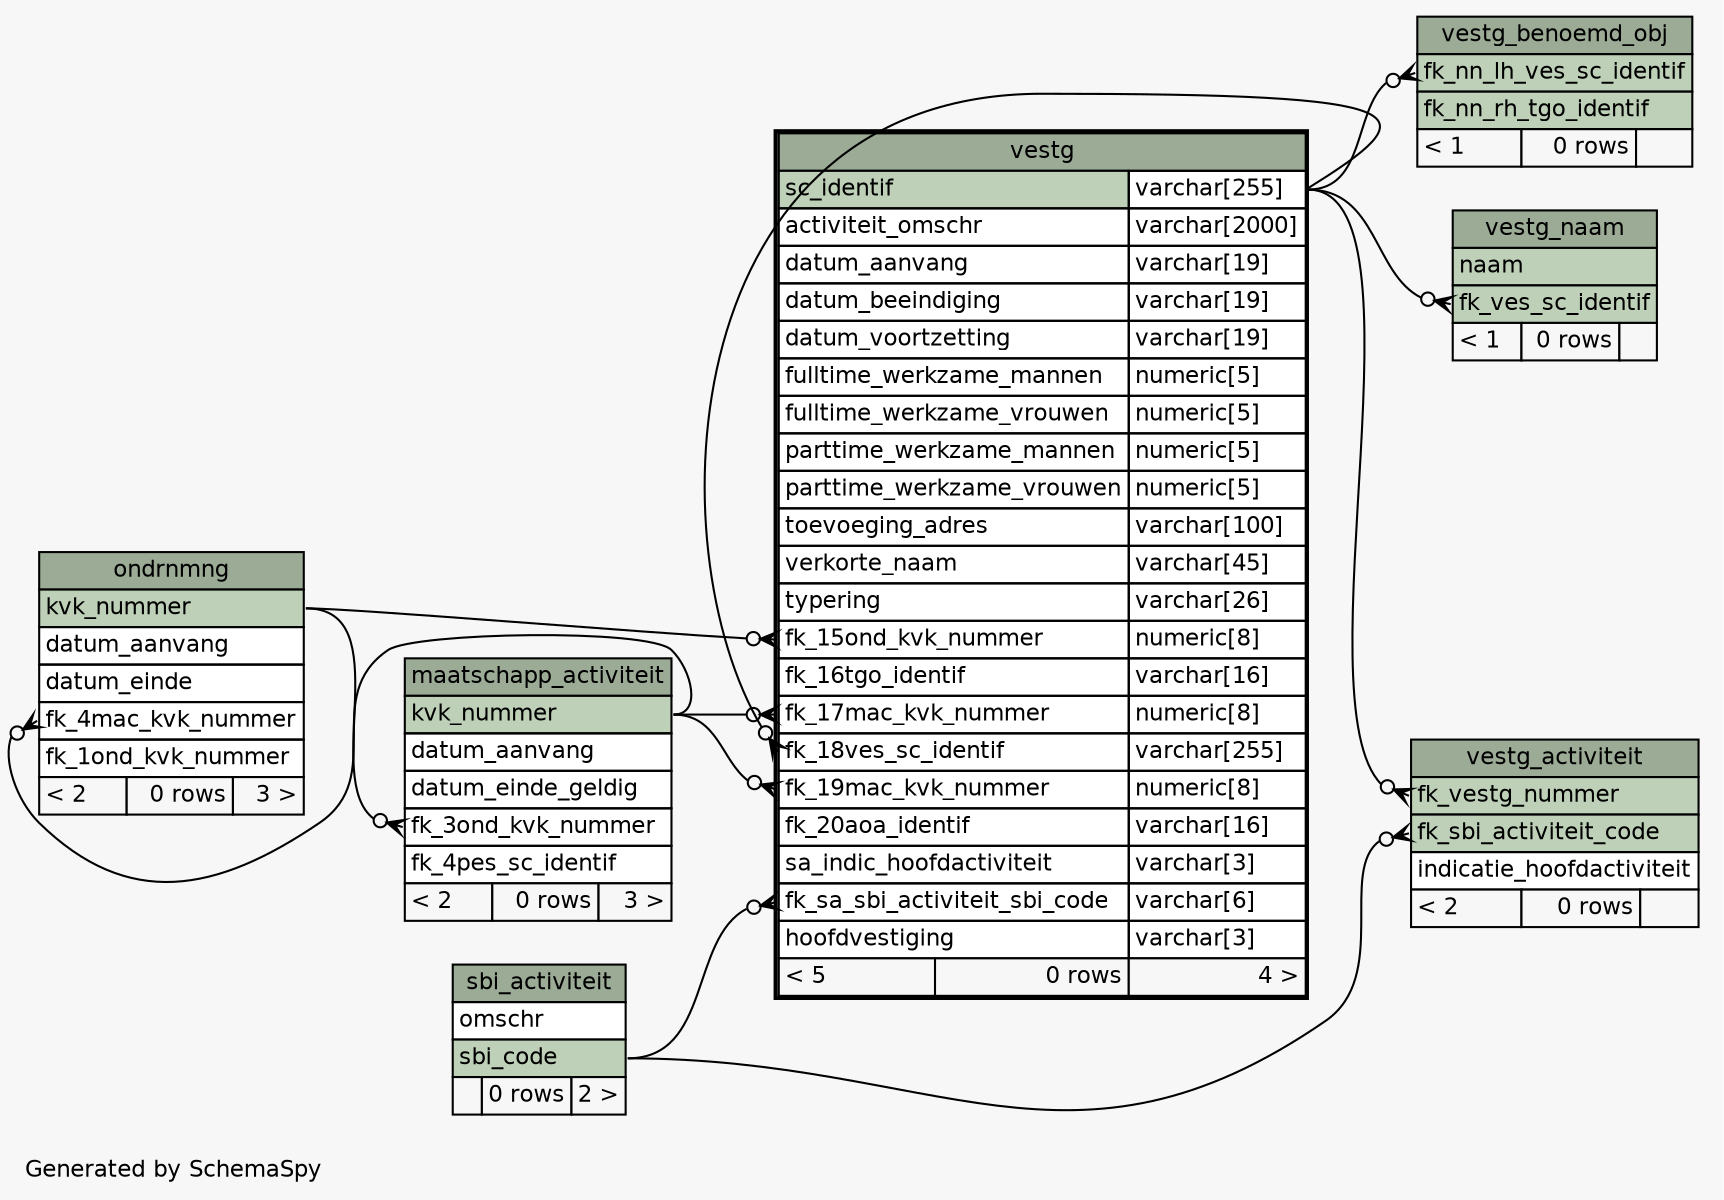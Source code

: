 // dot 2.43.0 on Linux 5.8.0-44-generic
// SchemaSpy rev Unknown
digraph "oneDegreeRelationshipsDiagram" {
  graph [
    rankdir="RL"
    bgcolor="#f7f7f7"
    label="\nGenerated by SchemaSpy"
    labeljust="l"
    nodesep="0.18"
    ranksep="0.46"
    fontname="Helvetica"
    fontsize="11"
  ];
  node [
    fontname="Helvetica"
    fontsize="11"
    shape="plaintext"
  ];
  edge [
    arrowsize="0.8"
  ];
  "maatschapp_activiteit":"fk_3ond_kvk_nummer":w -> "ondrnmng":"kvk_nummer":e [arrowhead=none dir=back arrowtail=crowodot];
  "ondrnmng":"fk_4mac_kvk_nummer":w -> "maatschapp_activiteit":"kvk_nummer":e [arrowhead=none dir=back arrowtail=crowodot];
  "vestg":"fk_15ond_kvk_nummer":w -> "ondrnmng":"kvk_nummer":e [arrowhead=none dir=back arrowtail=crowodot];
  "vestg":"fk_17mac_kvk_nummer":w -> "maatschapp_activiteit":"kvk_nummer":e [arrowhead=none dir=back arrowtail=crowodot];
  "vestg":"fk_18ves_sc_identif":w -> "vestg":"sc_identif.type":e [arrowhead=none dir=back arrowtail=crowodot];
  "vestg":"fk_19mac_kvk_nummer":w -> "maatschapp_activiteit":"kvk_nummer":e [arrowhead=none dir=back arrowtail=crowodot];
  "vestg":"fk_sa_sbi_activiteit_sbi_code":w -> "sbi_activiteit":"sbi_code":e [arrowhead=none dir=back arrowtail=crowodot];
  "vestg_activiteit":"fk_sbi_activiteit_code":w -> "sbi_activiteit":"sbi_code":e [arrowhead=none dir=back arrowtail=crowodot];
  "vestg_activiteit":"fk_vestg_nummer":w -> "vestg":"sc_identif.type":e [arrowhead=none dir=back arrowtail=crowodot];
  "vestg_benoemd_obj":"fk_nn_lh_ves_sc_identif":w -> "vestg":"sc_identif.type":e [arrowhead=none dir=back arrowtail=crowodot];
  "vestg_naam":"fk_ves_sc_identif":w -> "vestg":"sc_identif.type":e [arrowhead=none dir=back arrowtail=crowodot];
  "maatschapp_activiteit" [
    label=<
    <TABLE BORDER="0" CELLBORDER="1" CELLSPACING="0" BGCOLOR="#ffffff">
      <TR><TD COLSPAN="3" BGCOLOR="#9bab96" ALIGN="CENTER">maatschapp_activiteit</TD></TR>
      <TR><TD PORT="kvk_nummer" COLSPAN="3" BGCOLOR="#bed1b8" ALIGN="LEFT">kvk_nummer</TD></TR>
      <TR><TD PORT="datum_aanvang" COLSPAN="3" ALIGN="LEFT">datum_aanvang</TD></TR>
      <TR><TD PORT="datum_einde_geldig" COLSPAN="3" ALIGN="LEFT">datum_einde_geldig</TD></TR>
      <TR><TD PORT="fk_3ond_kvk_nummer" COLSPAN="3" ALIGN="LEFT">fk_3ond_kvk_nummer</TD></TR>
      <TR><TD PORT="fk_4pes_sc_identif" COLSPAN="3" ALIGN="LEFT">fk_4pes_sc_identif</TD></TR>
      <TR><TD ALIGN="LEFT" BGCOLOR="#f7f7f7">&lt; 2</TD><TD ALIGN="RIGHT" BGCOLOR="#f7f7f7">0 rows</TD><TD ALIGN="RIGHT" BGCOLOR="#f7f7f7">3 &gt;</TD></TR>
    </TABLE>>
    URL="maatschapp_activiteit.html"
    tooltip="maatschapp_activiteit"
  ];
  "ondrnmng" [
    label=<
    <TABLE BORDER="0" CELLBORDER="1" CELLSPACING="0" BGCOLOR="#ffffff">
      <TR><TD COLSPAN="3" BGCOLOR="#9bab96" ALIGN="CENTER">ondrnmng</TD></TR>
      <TR><TD PORT="kvk_nummer" COLSPAN="3" BGCOLOR="#bed1b8" ALIGN="LEFT">kvk_nummer</TD></TR>
      <TR><TD PORT="datum_aanvang" COLSPAN="3" ALIGN="LEFT">datum_aanvang</TD></TR>
      <TR><TD PORT="datum_einde" COLSPAN="3" ALIGN="LEFT">datum_einde</TD></TR>
      <TR><TD PORT="fk_4mac_kvk_nummer" COLSPAN="3" ALIGN="LEFT">fk_4mac_kvk_nummer</TD></TR>
      <TR><TD PORT="fk_1ond_kvk_nummer" COLSPAN="3" ALIGN="LEFT">fk_1ond_kvk_nummer</TD></TR>
      <TR><TD ALIGN="LEFT" BGCOLOR="#f7f7f7">&lt; 2</TD><TD ALIGN="RIGHT" BGCOLOR="#f7f7f7">0 rows</TD><TD ALIGN="RIGHT" BGCOLOR="#f7f7f7">3 &gt;</TD></TR>
    </TABLE>>
    URL="ondrnmng.html"
    tooltip="ondrnmng"
  ];
  "sbi_activiteit" [
    label=<
    <TABLE BORDER="0" CELLBORDER="1" CELLSPACING="0" BGCOLOR="#ffffff">
      <TR><TD COLSPAN="3" BGCOLOR="#9bab96" ALIGN="CENTER">sbi_activiteit</TD></TR>
      <TR><TD PORT="omschr" COLSPAN="3" ALIGN="LEFT">omschr</TD></TR>
      <TR><TD PORT="sbi_code" COLSPAN="3" BGCOLOR="#bed1b8" ALIGN="LEFT">sbi_code</TD></TR>
      <TR><TD ALIGN="LEFT" BGCOLOR="#f7f7f7">  </TD><TD ALIGN="RIGHT" BGCOLOR="#f7f7f7">0 rows</TD><TD ALIGN="RIGHT" BGCOLOR="#f7f7f7">2 &gt;</TD></TR>
    </TABLE>>
    URL="sbi_activiteit.html"
    tooltip="sbi_activiteit"
  ];
  "vestg" [
    label=<
    <TABLE BORDER="2" CELLBORDER="1" CELLSPACING="0" BGCOLOR="#ffffff">
      <TR><TD COLSPAN="3" BGCOLOR="#9bab96" ALIGN="CENTER">vestg</TD></TR>
      <TR><TD PORT="sc_identif" COLSPAN="2" BGCOLOR="#bed1b8" ALIGN="LEFT">sc_identif</TD><TD PORT="sc_identif.type" ALIGN="LEFT">varchar[255]</TD></TR>
      <TR><TD PORT="activiteit_omschr" COLSPAN="2" ALIGN="LEFT">activiteit_omschr</TD><TD PORT="activiteit_omschr.type" ALIGN="LEFT">varchar[2000]</TD></TR>
      <TR><TD PORT="datum_aanvang" COLSPAN="2" ALIGN="LEFT">datum_aanvang</TD><TD PORT="datum_aanvang.type" ALIGN="LEFT">varchar[19]</TD></TR>
      <TR><TD PORT="datum_beeindiging" COLSPAN="2" ALIGN="LEFT">datum_beeindiging</TD><TD PORT="datum_beeindiging.type" ALIGN="LEFT">varchar[19]</TD></TR>
      <TR><TD PORT="datum_voortzetting" COLSPAN="2" ALIGN="LEFT">datum_voortzetting</TD><TD PORT="datum_voortzetting.type" ALIGN="LEFT">varchar[19]</TD></TR>
      <TR><TD PORT="fulltime_werkzame_mannen" COLSPAN="2" ALIGN="LEFT">fulltime_werkzame_mannen</TD><TD PORT="fulltime_werkzame_mannen.type" ALIGN="LEFT">numeric[5]</TD></TR>
      <TR><TD PORT="fulltime_werkzame_vrouwen" COLSPAN="2" ALIGN="LEFT">fulltime_werkzame_vrouwen</TD><TD PORT="fulltime_werkzame_vrouwen.type" ALIGN="LEFT">numeric[5]</TD></TR>
      <TR><TD PORT="parttime_werkzame_mannen" COLSPAN="2" ALIGN="LEFT">parttime_werkzame_mannen</TD><TD PORT="parttime_werkzame_mannen.type" ALIGN="LEFT">numeric[5]</TD></TR>
      <TR><TD PORT="parttime_werkzame_vrouwen" COLSPAN="2" ALIGN="LEFT">parttime_werkzame_vrouwen</TD><TD PORT="parttime_werkzame_vrouwen.type" ALIGN="LEFT">numeric[5]</TD></TR>
      <TR><TD PORT="toevoeging_adres" COLSPAN="2" ALIGN="LEFT">toevoeging_adres</TD><TD PORT="toevoeging_adres.type" ALIGN="LEFT">varchar[100]</TD></TR>
      <TR><TD PORT="verkorte_naam" COLSPAN="2" ALIGN="LEFT">verkorte_naam</TD><TD PORT="verkorte_naam.type" ALIGN="LEFT">varchar[45]</TD></TR>
      <TR><TD PORT="typering" COLSPAN="2" ALIGN="LEFT">typering</TD><TD PORT="typering.type" ALIGN="LEFT">varchar[26]</TD></TR>
      <TR><TD PORT="fk_15ond_kvk_nummer" COLSPAN="2" ALIGN="LEFT">fk_15ond_kvk_nummer</TD><TD PORT="fk_15ond_kvk_nummer.type" ALIGN="LEFT">numeric[8]</TD></TR>
      <TR><TD PORT="fk_16tgo_identif" COLSPAN="2" ALIGN="LEFT">fk_16tgo_identif</TD><TD PORT="fk_16tgo_identif.type" ALIGN="LEFT">varchar[16]</TD></TR>
      <TR><TD PORT="fk_17mac_kvk_nummer" COLSPAN="2" ALIGN="LEFT">fk_17mac_kvk_nummer</TD><TD PORT="fk_17mac_kvk_nummer.type" ALIGN="LEFT">numeric[8]</TD></TR>
      <TR><TD PORT="fk_18ves_sc_identif" COLSPAN="2" ALIGN="LEFT">fk_18ves_sc_identif</TD><TD PORT="fk_18ves_sc_identif.type" ALIGN="LEFT">varchar[255]</TD></TR>
      <TR><TD PORT="fk_19mac_kvk_nummer" COLSPAN="2" ALIGN="LEFT">fk_19mac_kvk_nummer</TD><TD PORT="fk_19mac_kvk_nummer.type" ALIGN="LEFT">numeric[8]</TD></TR>
      <TR><TD PORT="fk_20aoa_identif" COLSPAN="2" ALIGN="LEFT">fk_20aoa_identif</TD><TD PORT="fk_20aoa_identif.type" ALIGN="LEFT">varchar[16]</TD></TR>
      <TR><TD PORT="sa_indic_hoofdactiviteit" COLSPAN="2" ALIGN="LEFT">sa_indic_hoofdactiviteit</TD><TD PORT="sa_indic_hoofdactiviteit.type" ALIGN="LEFT">varchar[3]</TD></TR>
      <TR><TD PORT="fk_sa_sbi_activiteit_sbi_code" COLSPAN="2" ALIGN="LEFT">fk_sa_sbi_activiteit_sbi_code</TD><TD PORT="fk_sa_sbi_activiteit_sbi_code.type" ALIGN="LEFT">varchar[6]</TD></TR>
      <TR><TD PORT="hoofdvestiging" COLSPAN="2" ALIGN="LEFT">hoofdvestiging</TD><TD PORT="hoofdvestiging.type" ALIGN="LEFT">varchar[3]</TD></TR>
      <TR><TD ALIGN="LEFT" BGCOLOR="#f7f7f7">&lt; 5</TD><TD ALIGN="RIGHT" BGCOLOR="#f7f7f7">0 rows</TD><TD ALIGN="RIGHT" BGCOLOR="#f7f7f7">4 &gt;</TD></TR>
    </TABLE>>
    URL="vestg.html"
    tooltip="vestg"
  ];
  "vestg_activiteit" [
    label=<
    <TABLE BORDER="0" CELLBORDER="1" CELLSPACING="0" BGCOLOR="#ffffff">
      <TR><TD COLSPAN="3" BGCOLOR="#9bab96" ALIGN="CENTER">vestg_activiteit</TD></TR>
      <TR><TD PORT="fk_vestg_nummer" COLSPAN="3" BGCOLOR="#bed1b8" ALIGN="LEFT">fk_vestg_nummer</TD></TR>
      <TR><TD PORT="fk_sbi_activiteit_code" COLSPAN="3" BGCOLOR="#bed1b8" ALIGN="LEFT">fk_sbi_activiteit_code</TD></TR>
      <TR><TD PORT="indicatie_hoofdactiviteit" COLSPAN="3" ALIGN="LEFT">indicatie_hoofdactiviteit</TD></TR>
      <TR><TD ALIGN="LEFT" BGCOLOR="#f7f7f7">&lt; 2</TD><TD ALIGN="RIGHT" BGCOLOR="#f7f7f7">0 rows</TD><TD ALIGN="RIGHT" BGCOLOR="#f7f7f7">  </TD></TR>
    </TABLE>>
    URL="vestg_activiteit.html"
    tooltip="vestg_activiteit"
  ];
  "vestg_benoemd_obj" [
    label=<
    <TABLE BORDER="0" CELLBORDER="1" CELLSPACING="0" BGCOLOR="#ffffff">
      <TR><TD COLSPAN="3" BGCOLOR="#9bab96" ALIGN="CENTER">vestg_benoemd_obj</TD></TR>
      <TR><TD PORT="fk_nn_lh_ves_sc_identif" COLSPAN="3" BGCOLOR="#bed1b8" ALIGN="LEFT">fk_nn_lh_ves_sc_identif</TD></TR>
      <TR><TD PORT="fk_nn_rh_tgo_identif" COLSPAN="3" BGCOLOR="#bed1b8" ALIGN="LEFT">fk_nn_rh_tgo_identif</TD></TR>
      <TR><TD ALIGN="LEFT" BGCOLOR="#f7f7f7">&lt; 1</TD><TD ALIGN="RIGHT" BGCOLOR="#f7f7f7">0 rows</TD><TD ALIGN="RIGHT" BGCOLOR="#f7f7f7">  </TD></TR>
    </TABLE>>
    URL="vestg_benoemd_obj.html"
    tooltip="vestg_benoemd_obj"
  ];
  "vestg_naam" [
    label=<
    <TABLE BORDER="0" CELLBORDER="1" CELLSPACING="0" BGCOLOR="#ffffff">
      <TR><TD COLSPAN="3" BGCOLOR="#9bab96" ALIGN="CENTER">vestg_naam</TD></TR>
      <TR><TD PORT="naam" COLSPAN="3" BGCOLOR="#bed1b8" ALIGN="LEFT">naam</TD></TR>
      <TR><TD PORT="fk_ves_sc_identif" COLSPAN="3" BGCOLOR="#bed1b8" ALIGN="LEFT">fk_ves_sc_identif</TD></TR>
      <TR><TD ALIGN="LEFT" BGCOLOR="#f7f7f7">&lt; 1</TD><TD ALIGN="RIGHT" BGCOLOR="#f7f7f7">0 rows</TD><TD ALIGN="RIGHT" BGCOLOR="#f7f7f7">  </TD></TR>
    </TABLE>>
    URL="vestg_naam.html"
    tooltip="vestg_naam"
  ];
}
